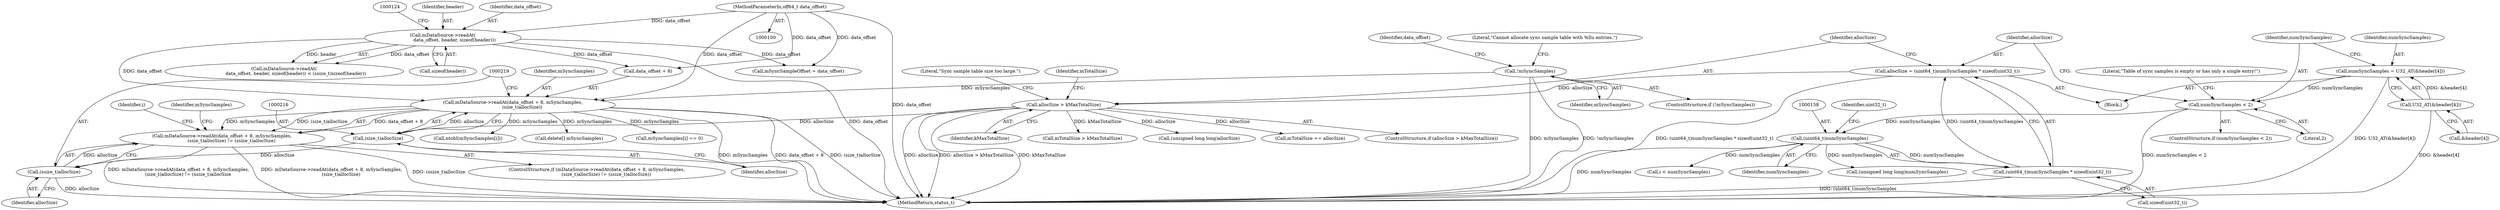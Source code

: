 digraph "0_Android_7fa3f552a6f34ed05c15e64ea30b8eed53f77a41@API" {
"1000209" [label="(Call,mDataSource->readAt(data_offset + 8, mSyncSamples,\n             (size_t)allocSize) != (ssize_t)allocSize)"];
"1000210" [label="(Call,mDataSource->readAt(data_offset + 8, mSyncSamples,\n             (size_t)allocSize))"];
"1000118" [label="(Call,mDataSource->readAt(\n                data_offset, header, sizeof(header)))"];
"1000101" [label="(MethodParameterIn,off64_t data_offset)"];
"1000198" [label="(Call,!mSyncSamples)"];
"1000215" [label="(Call,(size_t)allocSize)"];
"1000163" [label="(Call,allocSize > kMaxTotalSize)"];
"1000154" [label="(Call,allocSize = (uint64_t)numSyncSamples * sizeof(uint32_t))"];
"1000156" [label="(Call,(uint64_t)numSyncSamples * sizeof(uint32_t))"];
"1000157" [label="(Call,(uint64_t)numSyncSamples)"];
"1000147" [label="(Call,numSyncSamples < 2)"];
"1000139" [label="(Call,numSyncSamples = U32_AT(&header[4]))"];
"1000141" [label="(Call,U32_AT(&header[4]))"];
"1000218" [label="(Call,(ssize_t)allocSize)"];
"1000198" [label="(Call,!mSyncSamples)"];
"1000209" [label="(Call,mDataSource->readAt(data_offset + 8, mSyncSamples,\n             (size_t)allocSize) != (ssize_t)allocSize)"];
"1000210" [label="(Call,mDataSource->readAt(data_offset + 8, mSyncSamples,\n             (size_t)allocSize))"];
"1000163" [label="(Call,allocSize > kMaxTotalSize)"];
"1000199" [label="(Identifier,mSyncSamples)"];
"1000172" [label="(Identifier,mTotalSize)"];
"1000212" [label="(Identifier,data_offset)"];
"1000175" [label="(Call,mTotalSize > kMaxTotalSize)"];
"1000255" [label="(Call,ntohl(mSyncSamples[i]))"];
"1000160" [label="(Call,sizeof(uint32_t))"];
"1000211" [label="(Call,data_offset + 8)"];
"1000146" [label="(ControlStructure,if (numSyncSamples < 2))"];
"1000234" [label="(Call,i < numSyncSamples)"];
"1000197" [label="(ControlStructure,if (!mSyncSamples))"];
"1000147" [label="(Call,numSyncSamples < 2)"];
"1000142" [label="(Call,&header[4])"];
"1000156" [label="(Call,(uint64_t)numSyncSamples * sizeof(uint32_t))"];
"1000118" [label="(Call,mDataSource->readAt(\n                data_offset, header, sizeof(header)))"];
"1000222" [label="(Call,delete[] mSyncSamples)"];
"1000181" [label="(Call,(unsigned long long)allocSize)"];
"1000141" [label="(Call,U32_AT(&header[4]))"];
"1000214" [label="(Identifier,mSyncSamples)"];
"1000149" [label="(Literal,2)"];
"1000155" [label="(Identifier,allocSize)"];
"1000171" [label="(Call,mTotalSize += allocSize)"];
"1000162" [label="(ControlStructure,if (allocSize > kMaxTotalSize))"];
"1000241" [label="(Call,mSyncSamples[i] == 0)"];
"1000165" [label="(Identifier,kMaxTotalSize)"];
"1000140" [label="(Identifier,numSyncSamples)"];
"1000208" [label="(ControlStructure,if (mDataSource->readAt(data_offset + 8, mSyncSamples,\n             (size_t)allocSize) != (ssize_t)allocSize))"];
"1000202" [label="(Literal,\"Cannot allocate sync sample table with %llu entries.\")"];
"1000168" [label="(Literal,\"Sync sample table size too large.\")"];
"1000223" [label="(Identifier,mSyncSamples)"];
"1000121" [label="(Call,sizeof(header))"];
"1000152" [label="(Literal,\"Table of sync samples is empty or has only a single entry!\")"];
"1000120" [label="(Identifier,header)"];
"1000159" [label="(Identifier,numSyncSamples)"];
"1000268" [label="(MethodReturn,status_t)"];
"1000103" [label="(Block,)"];
"1000161" [label="(Identifier,uint32_t)"];
"1000217" [label="(Identifier,allocSize)"];
"1000117" [label="(Call,mDataSource->readAt(\n                data_offset, header, sizeof(header)) < (ssize_t)sizeof(header))"];
"1000164" [label="(Identifier,allocSize)"];
"1000260" [label="(Call,mSyncSampleOffset = data_offset)"];
"1000157" [label="(Call,(uint64_t)numSyncSamples)"];
"1000148" [label="(Identifier,numSyncSamples)"];
"1000232" [label="(Identifier,i)"];
"1000139" [label="(Call,numSyncSamples = U32_AT(&header[4]))"];
"1000119" [label="(Identifier,data_offset)"];
"1000220" [label="(Identifier,allocSize)"];
"1000101" [label="(MethodParameterIn,off64_t data_offset)"];
"1000203" [label="(Call,(unsigned long long)numSyncSamples)"];
"1000215" [label="(Call,(size_t)allocSize)"];
"1000154" [label="(Call,allocSize = (uint64_t)numSyncSamples * sizeof(uint32_t))"];
"1000218" [label="(Call,(ssize_t)allocSize)"];
"1000209" -> "1000208"  [label="AST: "];
"1000209" -> "1000218"  [label="CFG: "];
"1000210" -> "1000209"  [label="AST: "];
"1000218" -> "1000209"  [label="AST: "];
"1000223" -> "1000209"  [label="CFG: "];
"1000232" -> "1000209"  [label="CFG: "];
"1000209" -> "1000268"  [label="DDG: mDataSource->readAt(data_offset + 8, mSyncSamples,\n             (size_t)allocSize) != (ssize_t)allocSize"];
"1000209" -> "1000268"  [label="DDG: mDataSource->readAt(data_offset + 8, mSyncSamples,\n             (size_t)allocSize)"];
"1000209" -> "1000268"  [label="DDG: (ssize_t)allocSize"];
"1000210" -> "1000209"  [label="DDG: data_offset + 8"];
"1000210" -> "1000209"  [label="DDG: mSyncSamples"];
"1000210" -> "1000209"  [label="DDG: (size_t)allocSize"];
"1000218" -> "1000209"  [label="DDG: allocSize"];
"1000210" -> "1000215"  [label="CFG: "];
"1000211" -> "1000210"  [label="AST: "];
"1000214" -> "1000210"  [label="AST: "];
"1000215" -> "1000210"  [label="AST: "];
"1000219" -> "1000210"  [label="CFG: "];
"1000210" -> "1000268"  [label="DDG: mSyncSamples"];
"1000210" -> "1000268"  [label="DDG: data_offset + 8"];
"1000210" -> "1000268"  [label="DDG: (size_t)allocSize"];
"1000118" -> "1000210"  [label="DDG: data_offset"];
"1000101" -> "1000210"  [label="DDG: data_offset"];
"1000198" -> "1000210"  [label="DDG: mSyncSamples"];
"1000215" -> "1000210"  [label="DDG: allocSize"];
"1000210" -> "1000222"  [label="DDG: mSyncSamples"];
"1000210" -> "1000241"  [label="DDG: mSyncSamples"];
"1000210" -> "1000255"  [label="DDG: mSyncSamples"];
"1000118" -> "1000117"  [label="AST: "];
"1000118" -> "1000121"  [label="CFG: "];
"1000119" -> "1000118"  [label="AST: "];
"1000120" -> "1000118"  [label="AST: "];
"1000121" -> "1000118"  [label="AST: "];
"1000124" -> "1000118"  [label="CFG: "];
"1000118" -> "1000268"  [label="DDG: data_offset"];
"1000118" -> "1000117"  [label="DDG: data_offset"];
"1000118" -> "1000117"  [label="DDG: header"];
"1000101" -> "1000118"  [label="DDG: data_offset"];
"1000118" -> "1000211"  [label="DDG: data_offset"];
"1000118" -> "1000260"  [label="DDG: data_offset"];
"1000101" -> "1000100"  [label="AST: "];
"1000101" -> "1000268"  [label="DDG: data_offset"];
"1000101" -> "1000211"  [label="DDG: data_offset"];
"1000101" -> "1000260"  [label="DDG: data_offset"];
"1000198" -> "1000197"  [label="AST: "];
"1000198" -> "1000199"  [label="CFG: "];
"1000199" -> "1000198"  [label="AST: "];
"1000202" -> "1000198"  [label="CFG: "];
"1000212" -> "1000198"  [label="CFG: "];
"1000198" -> "1000268"  [label="DDG: mSyncSamples"];
"1000198" -> "1000268"  [label="DDG: !mSyncSamples"];
"1000215" -> "1000217"  [label="CFG: "];
"1000216" -> "1000215"  [label="AST: "];
"1000217" -> "1000215"  [label="AST: "];
"1000163" -> "1000215"  [label="DDG: allocSize"];
"1000215" -> "1000218"  [label="DDG: allocSize"];
"1000163" -> "1000162"  [label="AST: "];
"1000163" -> "1000165"  [label="CFG: "];
"1000164" -> "1000163"  [label="AST: "];
"1000165" -> "1000163"  [label="AST: "];
"1000168" -> "1000163"  [label="CFG: "];
"1000172" -> "1000163"  [label="CFG: "];
"1000163" -> "1000268"  [label="DDG: allocSize"];
"1000163" -> "1000268"  [label="DDG: allocSize > kMaxTotalSize"];
"1000163" -> "1000268"  [label="DDG: kMaxTotalSize"];
"1000154" -> "1000163"  [label="DDG: allocSize"];
"1000163" -> "1000171"  [label="DDG: allocSize"];
"1000163" -> "1000175"  [label="DDG: kMaxTotalSize"];
"1000163" -> "1000181"  [label="DDG: allocSize"];
"1000154" -> "1000103"  [label="AST: "];
"1000154" -> "1000156"  [label="CFG: "];
"1000155" -> "1000154"  [label="AST: "];
"1000156" -> "1000154"  [label="AST: "];
"1000164" -> "1000154"  [label="CFG: "];
"1000154" -> "1000268"  [label="DDG: (uint64_t)numSyncSamples * sizeof(uint32_t)"];
"1000156" -> "1000154"  [label="DDG: (uint64_t)numSyncSamples"];
"1000156" -> "1000160"  [label="CFG: "];
"1000157" -> "1000156"  [label="AST: "];
"1000160" -> "1000156"  [label="AST: "];
"1000156" -> "1000268"  [label="DDG: (uint64_t)numSyncSamples"];
"1000157" -> "1000156"  [label="DDG: numSyncSamples"];
"1000157" -> "1000159"  [label="CFG: "];
"1000158" -> "1000157"  [label="AST: "];
"1000159" -> "1000157"  [label="AST: "];
"1000161" -> "1000157"  [label="CFG: "];
"1000157" -> "1000268"  [label="DDG: numSyncSamples"];
"1000147" -> "1000157"  [label="DDG: numSyncSamples"];
"1000157" -> "1000203"  [label="DDG: numSyncSamples"];
"1000157" -> "1000234"  [label="DDG: numSyncSamples"];
"1000147" -> "1000146"  [label="AST: "];
"1000147" -> "1000149"  [label="CFG: "];
"1000148" -> "1000147"  [label="AST: "];
"1000149" -> "1000147"  [label="AST: "];
"1000152" -> "1000147"  [label="CFG: "];
"1000155" -> "1000147"  [label="CFG: "];
"1000147" -> "1000268"  [label="DDG: numSyncSamples < 2"];
"1000139" -> "1000147"  [label="DDG: numSyncSamples"];
"1000139" -> "1000103"  [label="AST: "];
"1000139" -> "1000141"  [label="CFG: "];
"1000140" -> "1000139"  [label="AST: "];
"1000141" -> "1000139"  [label="AST: "];
"1000148" -> "1000139"  [label="CFG: "];
"1000139" -> "1000268"  [label="DDG: U32_AT(&header[4])"];
"1000141" -> "1000139"  [label="DDG: &header[4]"];
"1000141" -> "1000142"  [label="CFG: "];
"1000142" -> "1000141"  [label="AST: "];
"1000141" -> "1000268"  [label="DDG: &header[4]"];
"1000218" -> "1000220"  [label="CFG: "];
"1000219" -> "1000218"  [label="AST: "];
"1000220" -> "1000218"  [label="AST: "];
"1000218" -> "1000268"  [label="DDG: allocSize"];
}
